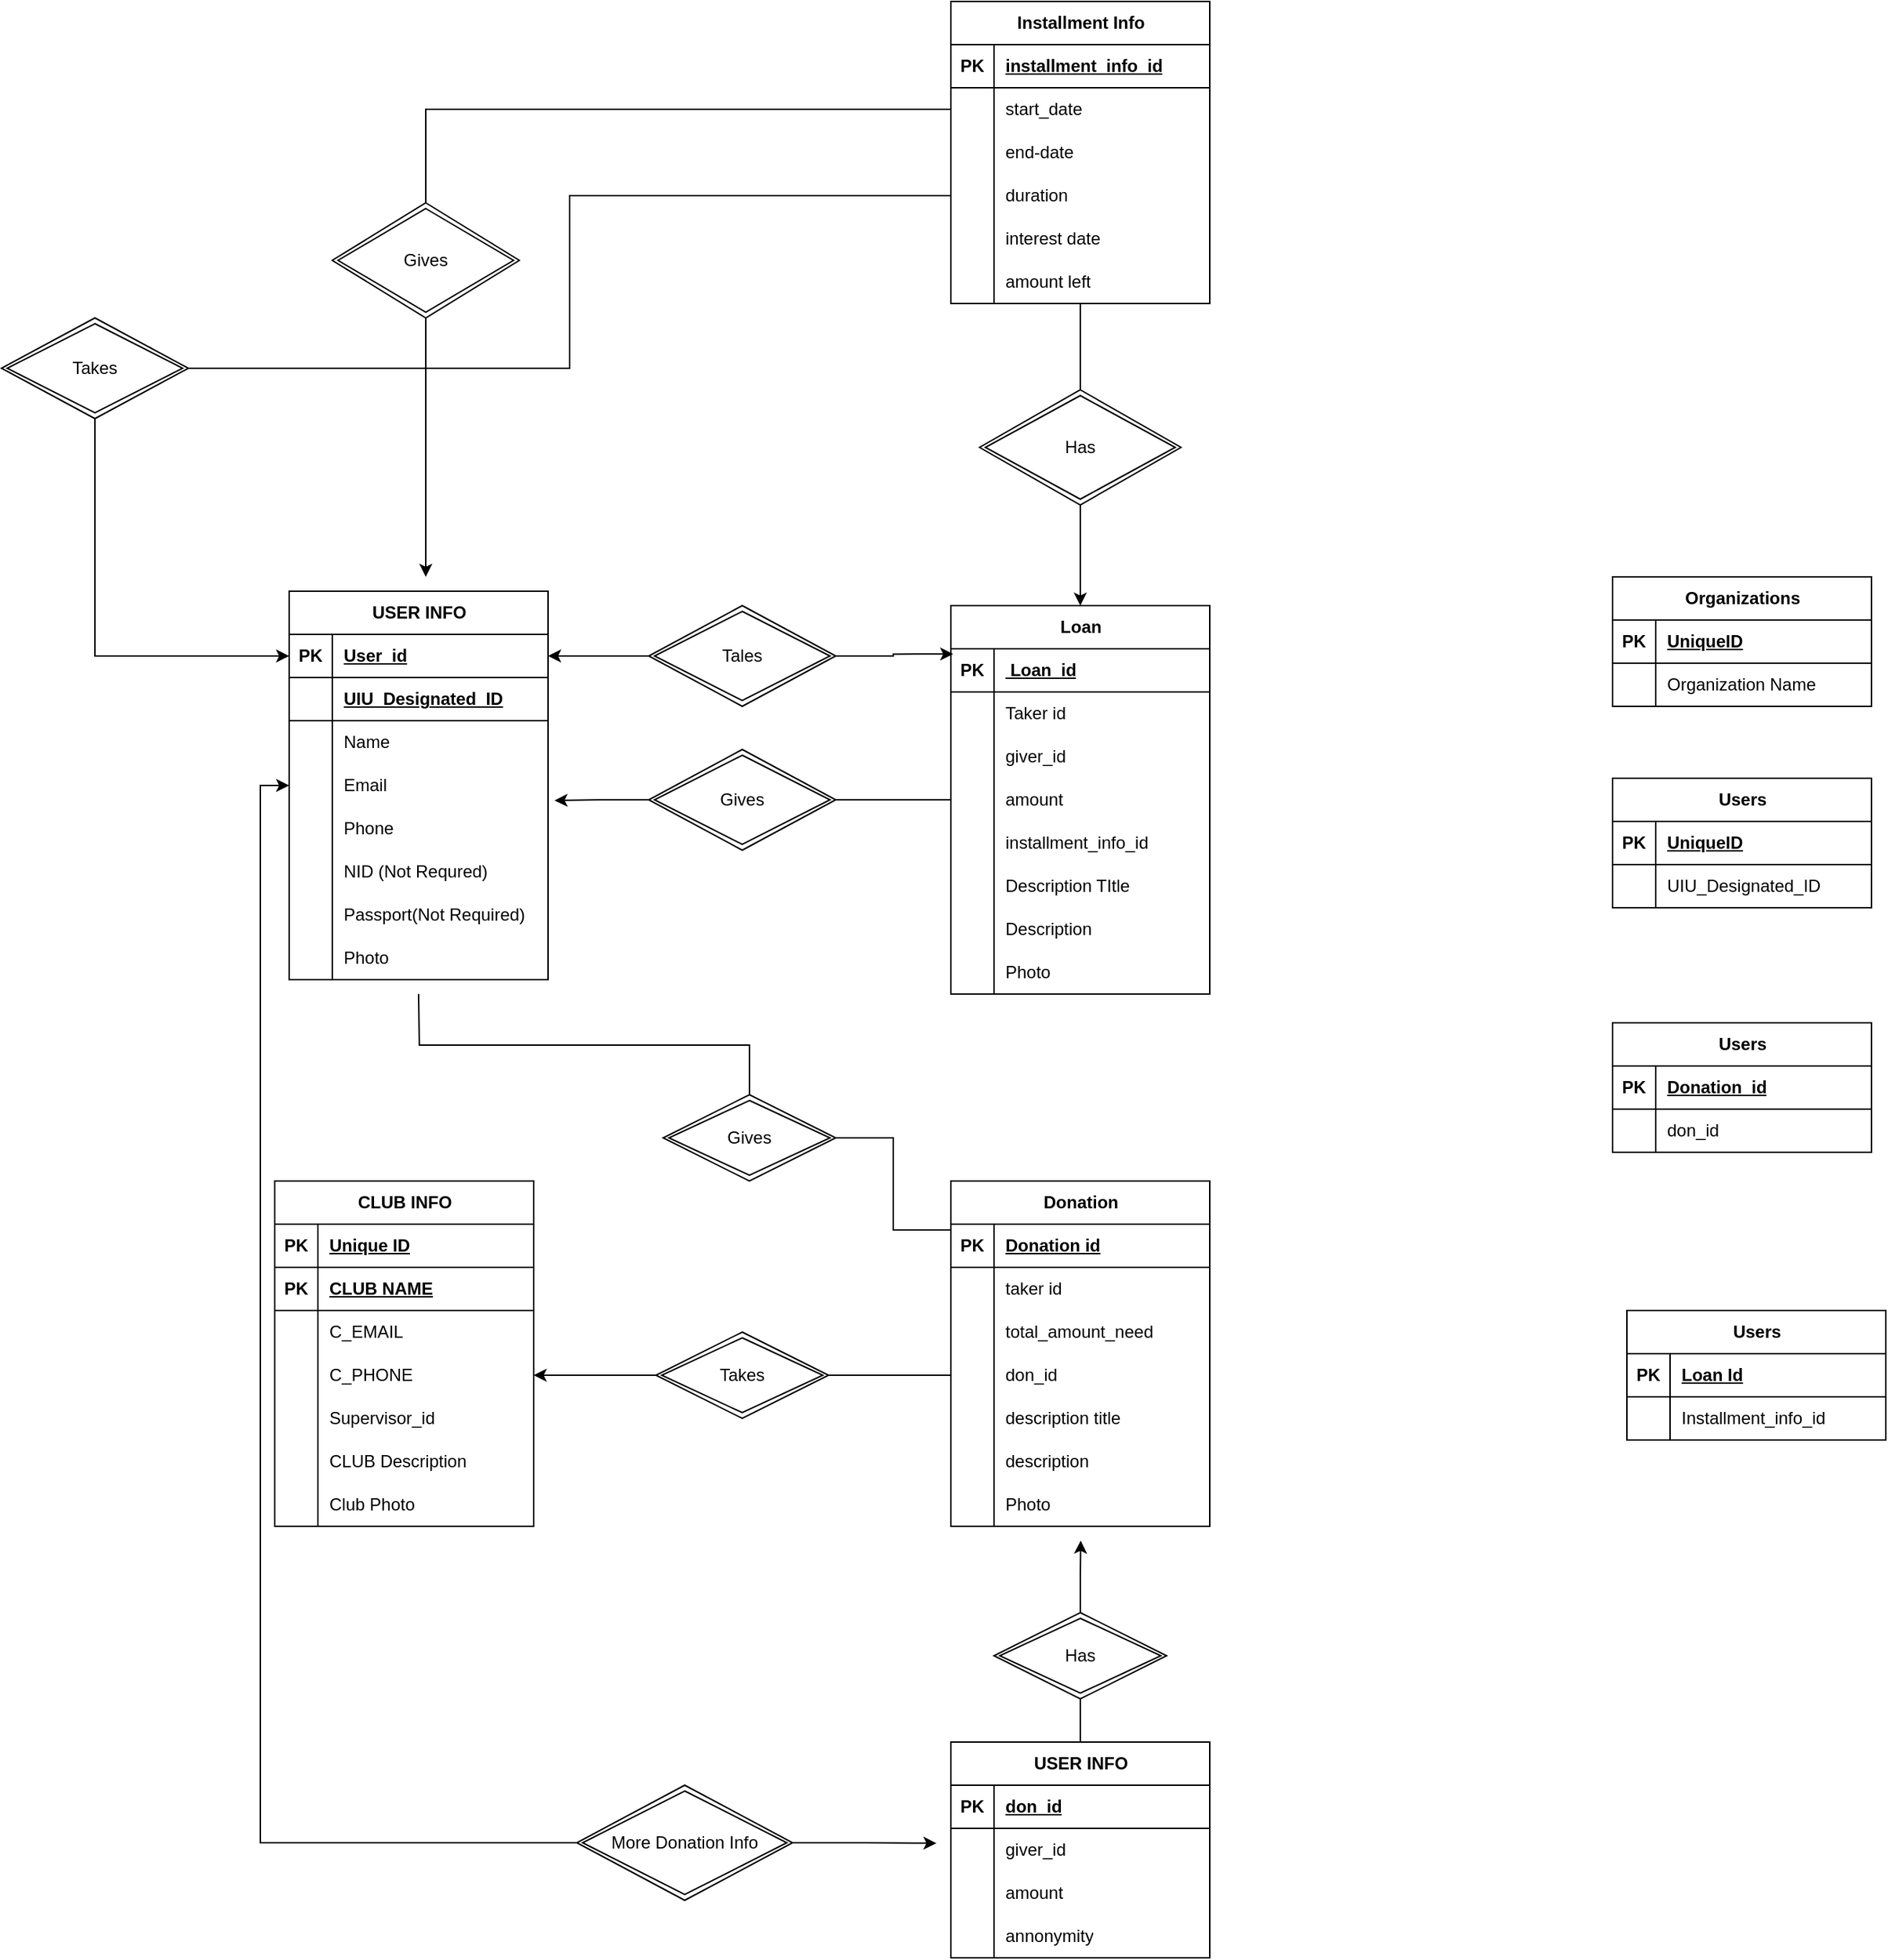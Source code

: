<mxfile version="26.3.0">
  <diagram name="Page-1" id="JSoFrZAqTattSQEUbo2t">
    <mxGraphModel dx="1440" dy="1923" grid="1" gridSize="10" guides="1" tooltips="1" connect="1" arrows="1" fold="1" page="1" pageScale="1" pageWidth="850" pageHeight="1100" math="0" shadow="0">
      <root>
        <mxCell id="0" />
        <mxCell id="1" parent="0" />
        <mxCell id="SuRza08SooDl7gXVNGam-1" value="Users" style="shape=table;startSize=30;container=1;collapsible=1;childLayout=tableLayout;fixedRows=1;rowLines=0;fontStyle=1;align=center;resizeLast=1;html=1;" parent="1" vertex="1">
          <mxGeometry x="1310" y="250" width="180" height="90" as="geometry" />
        </mxCell>
        <mxCell id="SuRza08SooDl7gXVNGam-2" value="" style="shape=tableRow;horizontal=0;startSize=0;swimlaneHead=0;swimlaneBody=0;fillColor=none;collapsible=0;dropTarget=0;points=[[0,0.5],[1,0.5]];portConstraint=eastwest;top=0;left=0;right=0;bottom=1;" parent="SuRza08SooDl7gXVNGam-1" vertex="1">
          <mxGeometry y="30" width="180" height="30" as="geometry" />
        </mxCell>
        <mxCell id="SuRza08SooDl7gXVNGam-3" value="PK" style="shape=partialRectangle;connectable=0;fillColor=none;top=0;left=0;bottom=0;right=0;fontStyle=1;overflow=hidden;whiteSpace=wrap;html=1;" parent="SuRza08SooDl7gXVNGam-2" vertex="1">
          <mxGeometry width="30" height="30" as="geometry">
            <mxRectangle width="30" height="30" as="alternateBounds" />
          </mxGeometry>
        </mxCell>
        <mxCell id="SuRza08SooDl7gXVNGam-4" value="UniqueID" style="shape=partialRectangle;connectable=0;fillColor=none;top=0;left=0;bottom=0;right=0;align=left;spacingLeft=6;fontStyle=5;overflow=hidden;whiteSpace=wrap;html=1;" parent="SuRza08SooDl7gXVNGam-2" vertex="1">
          <mxGeometry x="30" width="150" height="30" as="geometry">
            <mxRectangle width="150" height="30" as="alternateBounds" />
          </mxGeometry>
        </mxCell>
        <mxCell id="SuRza08SooDl7gXVNGam-5" value="" style="shape=tableRow;horizontal=0;startSize=0;swimlaneHead=0;swimlaneBody=0;fillColor=none;collapsible=0;dropTarget=0;points=[[0,0.5],[1,0.5]];portConstraint=eastwest;top=0;left=0;right=0;bottom=0;" parent="SuRza08SooDl7gXVNGam-1" vertex="1">
          <mxGeometry y="60" width="180" height="30" as="geometry" />
        </mxCell>
        <mxCell id="SuRza08SooDl7gXVNGam-6" value="" style="shape=partialRectangle;connectable=0;fillColor=none;top=0;left=0;bottom=0;right=0;editable=1;overflow=hidden;whiteSpace=wrap;html=1;" parent="SuRza08SooDl7gXVNGam-5" vertex="1">
          <mxGeometry width="30" height="30" as="geometry">
            <mxRectangle width="30" height="30" as="alternateBounds" />
          </mxGeometry>
        </mxCell>
        <mxCell id="SuRza08SooDl7gXVNGam-7" value="UIU_Designated_ID" style="shape=partialRectangle;connectable=0;fillColor=none;top=0;left=0;bottom=0;right=0;align=left;spacingLeft=6;overflow=hidden;whiteSpace=wrap;html=1;" parent="SuRza08SooDl7gXVNGam-5" vertex="1">
          <mxGeometry x="30" width="150" height="30" as="geometry">
            <mxRectangle width="150" height="30" as="alternateBounds" />
          </mxGeometry>
        </mxCell>
        <mxCell id="SuRza08SooDl7gXVNGam-14" value="USER INFO" style="shape=table;startSize=30;container=1;collapsible=1;childLayout=tableLayout;fixedRows=1;rowLines=0;fontStyle=1;align=center;resizeLast=1;html=1;" parent="1" vertex="1">
          <mxGeometry x="390" y="120" width="180" height="270" as="geometry" />
        </mxCell>
        <mxCell id="SuRza08SooDl7gXVNGam-15" value="" style="shape=tableRow;horizontal=0;startSize=0;swimlaneHead=0;swimlaneBody=0;fillColor=none;collapsible=0;dropTarget=0;points=[[0,0.5],[1,0.5]];portConstraint=eastwest;top=0;left=0;right=0;bottom=1;" parent="SuRza08SooDl7gXVNGam-14" vertex="1">
          <mxGeometry y="30" width="180" height="30" as="geometry" />
        </mxCell>
        <mxCell id="SuRza08SooDl7gXVNGam-16" value="PK" style="shape=partialRectangle;connectable=0;fillColor=none;top=0;left=0;bottom=0;right=0;fontStyle=1;overflow=hidden;whiteSpace=wrap;html=1;" parent="SuRza08SooDl7gXVNGam-15" vertex="1">
          <mxGeometry width="30" height="30" as="geometry">
            <mxRectangle width="30" height="30" as="alternateBounds" />
          </mxGeometry>
        </mxCell>
        <mxCell id="SuRza08SooDl7gXVNGam-17" value="User_id" style="shape=partialRectangle;connectable=0;fillColor=none;top=0;left=0;bottom=0;right=0;align=left;spacingLeft=6;fontStyle=5;overflow=hidden;whiteSpace=wrap;html=1;" parent="SuRza08SooDl7gXVNGam-15" vertex="1">
          <mxGeometry x="30" width="150" height="30" as="geometry">
            <mxRectangle width="150" height="30" as="alternateBounds" />
          </mxGeometry>
        </mxCell>
        <mxCell id="fx7w7LHp9TPqSyoO4NJQ-64" value="" style="shape=tableRow;horizontal=0;startSize=0;swimlaneHead=0;swimlaneBody=0;fillColor=none;collapsible=0;dropTarget=0;points=[[0,0.5],[1,0.5]];portConstraint=eastwest;top=0;left=0;right=0;bottom=1;" vertex="1" parent="SuRza08SooDl7gXVNGam-14">
          <mxGeometry y="60" width="180" height="30" as="geometry" />
        </mxCell>
        <mxCell id="fx7w7LHp9TPqSyoO4NJQ-65" value="&lt;div&gt;&lt;br&gt;&lt;/div&gt;&lt;div&gt;&lt;br&gt;&lt;/div&gt;" style="shape=partialRectangle;connectable=0;fillColor=none;top=0;left=0;bottom=0;right=0;fontStyle=1;overflow=hidden;whiteSpace=wrap;html=1;" vertex="1" parent="fx7w7LHp9TPqSyoO4NJQ-64">
          <mxGeometry width="30" height="30" as="geometry">
            <mxRectangle width="30" height="30" as="alternateBounds" />
          </mxGeometry>
        </mxCell>
        <mxCell id="fx7w7LHp9TPqSyoO4NJQ-66" value="UIU_Designated_ID" style="shape=partialRectangle;connectable=0;fillColor=none;top=0;left=0;bottom=0;right=0;align=left;spacingLeft=6;fontStyle=5;overflow=hidden;whiteSpace=wrap;html=1;" vertex="1" parent="fx7w7LHp9TPqSyoO4NJQ-64">
          <mxGeometry x="30" width="150" height="30" as="geometry">
            <mxRectangle width="150" height="30" as="alternateBounds" />
          </mxGeometry>
        </mxCell>
        <mxCell id="SuRza08SooDl7gXVNGam-18" value="" style="shape=tableRow;horizontal=0;startSize=0;swimlaneHead=0;swimlaneBody=0;fillColor=none;collapsible=0;dropTarget=0;points=[[0,0.5],[1,0.5]];portConstraint=eastwest;top=0;left=0;right=0;bottom=0;" parent="SuRza08SooDl7gXVNGam-14" vertex="1">
          <mxGeometry y="90" width="180" height="30" as="geometry" />
        </mxCell>
        <mxCell id="SuRza08SooDl7gXVNGam-19" value="" style="shape=partialRectangle;connectable=0;fillColor=none;top=0;left=0;bottom=0;right=0;editable=1;overflow=hidden;whiteSpace=wrap;html=1;" parent="SuRza08SooDl7gXVNGam-18" vertex="1">
          <mxGeometry width="30" height="30" as="geometry">
            <mxRectangle width="30" height="30" as="alternateBounds" />
          </mxGeometry>
        </mxCell>
        <mxCell id="SuRza08SooDl7gXVNGam-20" value="Name" style="shape=partialRectangle;connectable=0;fillColor=none;top=0;left=0;bottom=0;right=0;align=left;spacingLeft=6;overflow=hidden;whiteSpace=wrap;html=1;" parent="SuRza08SooDl7gXVNGam-18" vertex="1">
          <mxGeometry x="30" width="150" height="30" as="geometry">
            <mxRectangle width="150" height="30" as="alternateBounds" />
          </mxGeometry>
        </mxCell>
        <mxCell id="SuRza08SooDl7gXVNGam-21" value="" style="shape=tableRow;horizontal=0;startSize=0;swimlaneHead=0;swimlaneBody=0;fillColor=none;collapsible=0;dropTarget=0;points=[[0,0.5],[1,0.5]];portConstraint=eastwest;top=0;left=0;right=0;bottom=0;" parent="SuRza08SooDl7gXVNGam-14" vertex="1">
          <mxGeometry y="120" width="180" height="30" as="geometry" />
        </mxCell>
        <mxCell id="SuRza08SooDl7gXVNGam-22" value="" style="shape=partialRectangle;connectable=0;fillColor=none;top=0;left=0;bottom=0;right=0;editable=1;overflow=hidden;whiteSpace=wrap;html=1;" parent="SuRza08SooDl7gXVNGam-21" vertex="1">
          <mxGeometry width="30" height="30" as="geometry">
            <mxRectangle width="30" height="30" as="alternateBounds" />
          </mxGeometry>
        </mxCell>
        <mxCell id="SuRza08SooDl7gXVNGam-23" value="Email" style="shape=partialRectangle;connectable=0;fillColor=none;top=0;left=0;bottom=0;right=0;align=left;spacingLeft=6;overflow=hidden;whiteSpace=wrap;html=1;" parent="SuRza08SooDl7gXVNGam-21" vertex="1">
          <mxGeometry x="30" width="150" height="30" as="geometry">
            <mxRectangle width="150" height="30" as="alternateBounds" />
          </mxGeometry>
        </mxCell>
        <mxCell id="SuRza08SooDl7gXVNGam-24" value="" style="shape=tableRow;horizontal=0;startSize=0;swimlaneHead=0;swimlaneBody=0;fillColor=none;collapsible=0;dropTarget=0;points=[[0,0.5],[1,0.5]];portConstraint=eastwest;top=0;left=0;right=0;bottom=0;" parent="SuRza08SooDl7gXVNGam-14" vertex="1">
          <mxGeometry y="150" width="180" height="30" as="geometry" />
        </mxCell>
        <mxCell id="SuRza08SooDl7gXVNGam-25" value="" style="shape=partialRectangle;connectable=0;fillColor=none;top=0;left=0;bottom=0;right=0;editable=1;overflow=hidden;whiteSpace=wrap;html=1;" parent="SuRza08SooDl7gXVNGam-24" vertex="1">
          <mxGeometry width="30" height="30" as="geometry">
            <mxRectangle width="30" height="30" as="alternateBounds" />
          </mxGeometry>
        </mxCell>
        <mxCell id="SuRza08SooDl7gXVNGam-26" value="Phone" style="shape=partialRectangle;connectable=0;fillColor=none;top=0;left=0;bottom=0;right=0;align=left;spacingLeft=6;overflow=hidden;whiteSpace=wrap;html=1;" parent="SuRza08SooDl7gXVNGam-24" vertex="1">
          <mxGeometry x="30" width="150" height="30" as="geometry">
            <mxRectangle width="150" height="30" as="alternateBounds" />
          </mxGeometry>
        </mxCell>
        <mxCell id="SuRza08SooDl7gXVNGam-31" value="" style="shape=tableRow;horizontal=0;startSize=0;swimlaneHead=0;swimlaneBody=0;fillColor=none;collapsible=0;dropTarget=0;points=[[0,0.5],[1,0.5]];portConstraint=eastwest;top=0;left=0;right=0;bottom=0;" parent="SuRza08SooDl7gXVNGam-14" vertex="1">
          <mxGeometry y="180" width="180" height="30" as="geometry" />
        </mxCell>
        <mxCell id="SuRza08SooDl7gXVNGam-32" value="" style="shape=partialRectangle;connectable=0;fillColor=none;top=0;left=0;bottom=0;right=0;editable=1;overflow=hidden;whiteSpace=wrap;html=1;" parent="SuRza08SooDl7gXVNGam-31" vertex="1">
          <mxGeometry width="30" height="30" as="geometry">
            <mxRectangle width="30" height="30" as="alternateBounds" />
          </mxGeometry>
        </mxCell>
        <mxCell id="SuRza08SooDl7gXVNGam-33" value="NID (Not Requred)" style="shape=partialRectangle;connectable=0;fillColor=none;top=0;left=0;bottom=0;right=0;align=left;spacingLeft=6;overflow=hidden;whiteSpace=wrap;html=1;" parent="SuRza08SooDl7gXVNGam-31" vertex="1">
          <mxGeometry x="30" width="150" height="30" as="geometry">
            <mxRectangle width="150" height="30" as="alternateBounds" />
          </mxGeometry>
        </mxCell>
        <mxCell id="SuRza08SooDl7gXVNGam-34" value="" style="shape=tableRow;horizontal=0;startSize=0;swimlaneHead=0;swimlaneBody=0;fillColor=none;collapsible=0;dropTarget=0;points=[[0,0.5],[1,0.5]];portConstraint=eastwest;top=0;left=0;right=0;bottom=0;" parent="SuRza08SooDl7gXVNGam-14" vertex="1">
          <mxGeometry y="210" width="180" height="30" as="geometry" />
        </mxCell>
        <mxCell id="SuRza08SooDl7gXVNGam-35" value="" style="shape=partialRectangle;connectable=0;fillColor=none;top=0;left=0;bottom=0;right=0;editable=1;overflow=hidden;whiteSpace=wrap;html=1;" parent="SuRza08SooDl7gXVNGam-34" vertex="1">
          <mxGeometry width="30" height="30" as="geometry">
            <mxRectangle width="30" height="30" as="alternateBounds" />
          </mxGeometry>
        </mxCell>
        <mxCell id="SuRza08SooDl7gXVNGam-36" value="Passport(Not Required)" style="shape=partialRectangle;connectable=0;fillColor=none;top=0;left=0;bottom=0;right=0;align=left;spacingLeft=6;overflow=hidden;whiteSpace=wrap;html=1;" parent="SuRza08SooDl7gXVNGam-34" vertex="1">
          <mxGeometry x="30" width="150" height="30" as="geometry">
            <mxRectangle width="150" height="30" as="alternateBounds" />
          </mxGeometry>
        </mxCell>
        <mxCell id="SuRza08SooDl7gXVNGam-63" value="" style="shape=tableRow;horizontal=0;startSize=0;swimlaneHead=0;swimlaneBody=0;fillColor=none;collapsible=0;dropTarget=0;points=[[0,0.5],[1,0.5]];portConstraint=eastwest;top=0;left=0;right=0;bottom=0;" parent="SuRza08SooDl7gXVNGam-14" vertex="1">
          <mxGeometry y="240" width="180" height="30" as="geometry" />
        </mxCell>
        <mxCell id="SuRza08SooDl7gXVNGam-64" value="" style="shape=partialRectangle;connectable=0;fillColor=none;top=0;left=0;bottom=0;right=0;editable=1;overflow=hidden;whiteSpace=wrap;html=1;" parent="SuRza08SooDl7gXVNGam-63" vertex="1">
          <mxGeometry width="30" height="30" as="geometry">
            <mxRectangle width="30" height="30" as="alternateBounds" />
          </mxGeometry>
        </mxCell>
        <mxCell id="SuRza08SooDl7gXVNGam-65" value="Photo" style="shape=partialRectangle;connectable=0;fillColor=none;top=0;left=0;bottom=0;right=0;align=left;spacingLeft=6;overflow=hidden;whiteSpace=wrap;html=1;" parent="SuRza08SooDl7gXVNGam-63" vertex="1">
          <mxGeometry x="30" width="150" height="30" as="geometry">
            <mxRectangle width="150" height="30" as="alternateBounds" />
          </mxGeometry>
        </mxCell>
        <mxCell id="SuRza08SooDl7gXVNGam-37" value="Organizations" style="shape=table;startSize=30;container=1;collapsible=1;childLayout=tableLayout;fixedRows=1;rowLines=0;fontStyle=1;align=center;resizeLast=1;html=1;" parent="1" vertex="1">
          <mxGeometry x="1310" y="110" width="180" height="90" as="geometry" />
        </mxCell>
        <mxCell id="SuRza08SooDl7gXVNGam-38" value="" style="shape=tableRow;horizontal=0;startSize=0;swimlaneHead=0;swimlaneBody=0;fillColor=none;collapsible=0;dropTarget=0;points=[[0,0.5],[1,0.5]];portConstraint=eastwest;top=0;left=0;right=0;bottom=1;" parent="SuRza08SooDl7gXVNGam-37" vertex="1">
          <mxGeometry y="30" width="180" height="30" as="geometry" />
        </mxCell>
        <mxCell id="SuRza08SooDl7gXVNGam-39" value="PK" style="shape=partialRectangle;connectable=0;fillColor=none;top=0;left=0;bottom=0;right=0;fontStyle=1;overflow=hidden;whiteSpace=wrap;html=1;" parent="SuRza08SooDl7gXVNGam-38" vertex="1">
          <mxGeometry width="30" height="30" as="geometry">
            <mxRectangle width="30" height="30" as="alternateBounds" />
          </mxGeometry>
        </mxCell>
        <mxCell id="SuRza08SooDl7gXVNGam-40" value="UniqueID" style="shape=partialRectangle;connectable=0;fillColor=none;top=0;left=0;bottom=0;right=0;align=left;spacingLeft=6;fontStyle=5;overflow=hidden;whiteSpace=wrap;html=1;" parent="SuRza08SooDl7gXVNGam-38" vertex="1">
          <mxGeometry x="30" width="150" height="30" as="geometry">
            <mxRectangle width="150" height="30" as="alternateBounds" />
          </mxGeometry>
        </mxCell>
        <mxCell id="SuRza08SooDl7gXVNGam-41" value="" style="shape=tableRow;horizontal=0;startSize=0;swimlaneHead=0;swimlaneBody=0;fillColor=none;collapsible=0;dropTarget=0;points=[[0,0.5],[1,0.5]];portConstraint=eastwest;top=0;left=0;right=0;bottom=0;" parent="SuRza08SooDl7gXVNGam-37" vertex="1">
          <mxGeometry y="60" width="180" height="30" as="geometry" />
        </mxCell>
        <mxCell id="SuRza08SooDl7gXVNGam-42" value="" style="shape=partialRectangle;connectable=0;fillColor=none;top=0;left=0;bottom=0;right=0;editable=1;overflow=hidden;whiteSpace=wrap;html=1;" parent="SuRza08SooDl7gXVNGam-41" vertex="1">
          <mxGeometry width="30" height="30" as="geometry">
            <mxRectangle width="30" height="30" as="alternateBounds" />
          </mxGeometry>
        </mxCell>
        <mxCell id="SuRza08SooDl7gXVNGam-43" value="Organization Name" style="shape=partialRectangle;connectable=0;fillColor=none;top=0;left=0;bottom=0;right=0;align=left;spacingLeft=6;overflow=hidden;whiteSpace=wrap;html=1;" parent="SuRza08SooDl7gXVNGam-41" vertex="1">
          <mxGeometry x="30" width="150" height="30" as="geometry">
            <mxRectangle width="150" height="30" as="alternateBounds" />
          </mxGeometry>
        </mxCell>
        <mxCell id="SuRza08SooDl7gXVNGam-44" value="CLUB INFO" style="shape=table;startSize=30;container=1;collapsible=1;childLayout=tableLayout;fixedRows=1;rowLines=0;fontStyle=1;align=center;resizeLast=1;html=1;" parent="1" vertex="1">
          <mxGeometry x="380" y="530" width="180" height="240" as="geometry" />
        </mxCell>
        <mxCell id="SuRza08SooDl7gXVNGam-45" value="" style="shape=tableRow;horizontal=0;startSize=0;swimlaneHead=0;swimlaneBody=0;fillColor=none;collapsible=0;dropTarget=0;points=[[0,0.5],[1,0.5]];portConstraint=eastwest;top=0;left=0;right=0;bottom=1;" parent="SuRza08SooDl7gXVNGam-44" vertex="1">
          <mxGeometry y="30" width="180" height="30" as="geometry" />
        </mxCell>
        <mxCell id="SuRza08SooDl7gXVNGam-46" value="PK" style="shape=partialRectangle;connectable=0;fillColor=none;top=0;left=0;bottom=0;right=0;fontStyle=1;overflow=hidden;whiteSpace=wrap;html=1;" parent="SuRza08SooDl7gXVNGam-45" vertex="1">
          <mxGeometry width="30" height="30" as="geometry">
            <mxRectangle width="30" height="30" as="alternateBounds" />
          </mxGeometry>
        </mxCell>
        <mxCell id="SuRza08SooDl7gXVNGam-47" value="Unique ID" style="shape=partialRectangle;connectable=0;fillColor=none;top=0;left=0;bottom=0;right=0;align=left;spacingLeft=6;fontStyle=5;overflow=hidden;whiteSpace=wrap;html=1;" parent="SuRza08SooDl7gXVNGam-45" vertex="1">
          <mxGeometry x="30" width="150" height="30" as="geometry">
            <mxRectangle width="150" height="30" as="alternateBounds" />
          </mxGeometry>
        </mxCell>
        <mxCell id="fx7w7LHp9TPqSyoO4NJQ-67" value="" style="shape=tableRow;horizontal=0;startSize=0;swimlaneHead=0;swimlaneBody=0;fillColor=none;collapsible=0;dropTarget=0;points=[[0,0.5],[1,0.5]];portConstraint=eastwest;top=0;left=0;right=0;bottom=1;" vertex="1" parent="SuRza08SooDl7gXVNGam-44">
          <mxGeometry y="60" width="180" height="30" as="geometry" />
        </mxCell>
        <mxCell id="fx7w7LHp9TPqSyoO4NJQ-68" value="PK" style="shape=partialRectangle;connectable=0;fillColor=none;top=0;left=0;bottom=0;right=0;fontStyle=1;overflow=hidden;whiteSpace=wrap;html=1;" vertex="1" parent="fx7w7LHp9TPqSyoO4NJQ-67">
          <mxGeometry width="30" height="30" as="geometry">
            <mxRectangle width="30" height="30" as="alternateBounds" />
          </mxGeometry>
        </mxCell>
        <mxCell id="fx7w7LHp9TPqSyoO4NJQ-69" value="CLUB NAME" style="shape=partialRectangle;connectable=0;fillColor=none;top=0;left=0;bottom=0;right=0;align=left;spacingLeft=6;fontStyle=5;overflow=hidden;whiteSpace=wrap;html=1;" vertex="1" parent="fx7w7LHp9TPqSyoO4NJQ-67">
          <mxGeometry x="30" width="150" height="30" as="geometry">
            <mxRectangle width="150" height="30" as="alternateBounds" />
          </mxGeometry>
        </mxCell>
        <mxCell id="SuRza08SooDl7gXVNGam-48" value="" style="shape=tableRow;horizontal=0;startSize=0;swimlaneHead=0;swimlaneBody=0;fillColor=none;collapsible=0;dropTarget=0;points=[[0,0.5],[1,0.5]];portConstraint=eastwest;top=0;left=0;right=0;bottom=0;" parent="SuRza08SooDl7gXVNGam-44" vertex="1">
          <mxGeometry y="90" width="180" height="30" as="geometry" />
        </mxCell>
        <mxCell id="SuRza08SooDl7gXVNGam-49" value="" style="shape=partialRectangle;connectable=0;fillColor=none;top=0;left=0;bottom=0;right=0;editable=1;overflow=hidden;whiteSpace=wrap;html=1;" parent="SuRza08SooDl7gXVNGam-48" vertex="1">
          <mxGeometry width="30" height="30" as="geometry">
            <mxRectangle width="30" height="30" as="alternateBounds" />
          </mxGeometry>
        </mxCell>
        <mxCell id="SuRza08SooDl7gXVNGam-50" value="C_EMAIL" style="shape=partialRectangle;connectable=0;fillColor=none;top=0;left=0;bottom=0;right=0;align=left;spacingLeft=6;overflow=hidden;whiteSpace=wrap;html=1;" parent="SuRza08SooDl7gXVNGam-48" vertex="1">
          <mxGeometry x="30" width="150" height="30" as="geometry">
            <mxRectangle width="150" height="30" as="alternateBounds" />
          </mxGeometry>
        </mxCell>
        <mxCell id="SuRza08SooDl7gXVNGam-51" value="" style="shape=tableRow;horizontal=0;startSize=0;swimlaneHead=0;swimlaneBody=0;fillColor=none;collapsible=0;dropTarget=0;points=[[0,0.5],[1,0.5]];portConstraint=eastwest;top=0;left=0;right=0;bottom=0;" parent="SuRza08SooDl7gXVNGam-44" vertex="1">
          <mxGeometry y="120" width="180" height="30" as="geometry" />
        </mxCell>
        <mxCell id="SuRza08SooDl7gXVNGam-52" value="" style="shape=partialRectangle;connectable=0;fillColor=none;top=0;left=0;bottom=0;right=0;editable=1;overflow=hidden;whiteSpace=wrap;html=1;" parent="SuRza08SooDl7gXVNGam-51" vertex="1">
          <mxGeometry width="30" height="30" as="geometry">
            <mxRectangle width="30" height="30" as="alternateBounds" />
          </mxGeometry>
        </mxCell>
        <mxCell id="SuRza08SooDl7gXVNGam-53" value="C_PHONE" style="shape=partialRectangle;connectable=0;fillColor=none;top=0;left=0;bottom=0;right=0;align=left;spacingLeft=6;overflow=hidden;whiteSpace=wrap;html=1;" parent="SuRza08SooDl7gXVNGam-51" vertex="1">
          <mxGeometry x="30" width="150" height="30" as="geometry">
            <mxRectangle width="150" height="30" as="alternateBounds" />
          </mxGeometry>
        </mxCell>
        <mxCell id="SuRza08SooDl7gXVNGam-54" value="" style="shape=tableRow;horizontal=0;startSize=0;swimlaneHead=0;swimlaneBody=0;fillColor=none;collapsible=0;dropTarget=0;points=[[0,0.5],[1,0.5]];portConstraint=eastwest;top=0;left=0;right=0;bottom=0;" parent="SuRza08SooDl7gXVNGam-44" vertex="1">
          <mxGeometry y="150" width="180" height="30" as="geometry" />
        </mxCell>
        <mxCell id="SuRza08SooDl7gXVNGam-55" value="" style="shape=partialRectangle;connectable=0;fillColor=none;top=0;left=0;bottom=0;right=0;editable=1;overflow=hidden;whiteSpace=wrap;html=1;" parent="SuRza08SooDl7gXVNGam-54" vertex="1">
          <mxGeometry width="30" height="30" as="geometry">
            <mxRectangle width="30" height="30" as="alternateBounds" />
          </mxGeometry>
        </mxCell>
        <mxCell id="SuRza08SooDl7gXVNGam-56" value="Supervisor_id" style="shape=partialRectangle;connectable=0;fillColor=none;top=0;left=0;bottom=0;right=0;align=left;spacingLeft=6;overflow=hidden;whiteSpace=wrap;html=1;" parent="SuRza08SooDl7gXVNGam-54" vertex="1">
          <mxGeometry x="30" width="150" height="30" as="geometry">
            <mxRectangle width="150" height="30" as="alternateBounds" />
          </mxGeometry>
        </mxCell>
        <mxCell id="SuRza08SooDl7gXVNGam-57" value="" style="shape=tableRow;horizontal=0;startSize=0;swimlaneHead=0;swimlaneBody=0;fillColor=none;collapsible=0;dropTarget=0;points=[[0,0.5],[1,0.5]];portConstraint=eastwest;top=0;left=0;right=0;bottom=0;" parent="SuRza08SooDl7gXVNGam-44" vertex="1">
          <mxGeometry y="180" width="180" height="30" as="geometry" />
        </mxCell>
        <mxCell id="SuRza08SooDl7gXVNGam-58" value="" style="shape=partialRectangle;connectable=0;fillColor=none;top=0;left=0;bottom=0;right=0;editable=1;overflow=hidden;whiteSpace=wrap;html=1;" parent="SuRza08SooDl7gXVNGam-57" vertex="1">
          <mxGeometry width="30" height="30" as="geometry">
            <mxRectangle width="30" height="30" as="alternateBounds" />
          </mxGeometry>
        </mxCell>
        <mxCell id="SuRza08SooDl7gXVNGam-59" value="CLUB Description" style="shape=partialRectangle;connectable=0;fillColor=none;top=0;left=0;bottom=0;right=0;align=left;spacingLeft=6;overflow=hidden;whiteSpace=wrap;html=1;" parent="SuRza08SooDl7gXVNGam-57" vertex="1">
          <mxGeometry x="30" width="150" height="30" as="geometry">
            <mxRectangle width="150" height="30" as="alternateBounds" />
          </mxGeometry>
        </mxCell>
        <mxCell id="SuRza08SooDl7gXVNGam-60" value="" style="shape=tableRow;horizontal=0;startSize=0;swimlaneHead=0;swimlaneBody=0;fillColor=none;collapsible=0;dropTarget=0;points=[[0,0.5],[1,0.5]];portConstraint=eastwest;top=0;left=0;right=0;bottom=0;" parent="SuRza08SooDl7gXVNGam-44" vertex="1">
          <mxGeometry y="210" width="180" height="30" as="geometry" />
        </mxCell>
        <mxCell id="SuRza08SooDl7gXVNGam-61" value="" style="shape=partialRectangle;connectable=0;fillColor=none;top=0;left=0;bottom=0;right=0;editable=1;overflow=hidden;whiteSpace=wrap;html=1;" parent="SuRza08SooDl7gXVNGam-60" vertex="1">
          <mxGeometry width="30" height="30" as="geometry">
            <mxRectangle width="30" height="30" as="alternateBounds" />
          </mxGeometry>
        </mxCell>
        <mxCell id="SuRza08SooDl7gXVNGam-62" value="Club Photo" style="shape=partialRectangle;connectable=0;fillColor=none;top=0;left=0;bottom=0;right=0;align=left;spacingLeft=6;overflow=hidden;whiteSpace=wrap;html=1;" parent="SuRza08SooDl7gXVNGam-60" vertex="1">
          <mxGeometry x="30" width="150" height="30" as="geometry">
            <mxRectangle width="150" height="30" as="alternateBounds" />
          </mxGeometry>
        </mxCell>
        <mxCell id="fx7w7LHp9TPqSyoO4NJQ-102" style="edgeStyle=orthogonalEdgeStyle;rounded=0;orthogonalLoop=1;jettySize=auto;html=1;exitX=0.5;exitY=1;exitDx=0;exitDy=0;entryX=0.5;entryY=0;entryDx=0;entryDy=0;" edge="1" parent="1" source="fx7w7LHp9TPqSyoO4NJQ-101" target="SuRza08SooDl7gXVNGam-66">
          <mxGeometry relative="1" as="geometry" />
        </mxCell>
        <mxCell id="SuRza08SooDl7gXVNGam-66" value="Loan" style="shape=table;startSize=30;container=1;collapsible=1;childLayout=tableLayout;fixedRows=1;rowLines=0;fontStyle=1;align=center;resizeLast=1;html=1;" parent="1" vertex="1">
          <mxGeometry x="850" y="130" width="180" height="270" as="geometry" />
        </mxCell>
        <mxCell id="SuRza08SooDl7gXVNGam-67" value="" style="shape=tableRow;horizontal=0;startSize=0;swimlaneHead=0;swimlaneBody=0;fillColor=none;collapsible=0;dropTarget=0;points=[[0,0.5],[1,0.5]];portConstraint=eastwest;top=0;left=0;right=0;bottom=1;" parent="SuRza08SooDl7gXVNGam-66" vertex="1">
          <mxGeometry y="30" width="180" height="30" as="geometry" />
        </mxCell>
        <mxCell id="SuRza08SooDl7gXVNGam-68" value="PK" style="shape=partialRectangle;connectable=0;fillColor=none;top=0;left=0;bottom=0;right=0;fontStyle=1;overflow=hidden;whiteSpace=wrap;html=1;" parent="SuRza08SooDl7gXVNGam-67" vertex="1">
          <mxGeometry width="30" height="30" as="geometry">
            <mxRectangle width="30" height="30" as="alternateBounds" />
          </mxGeometry>
        </mxCell>
        <mxCell id="SuRza08SooDl7gXVNGam-69" value="&amp;nbsp;Loan_id" style="shape=partialRectangle;connectable=0;fillColor=none;top=0;left=0;bottom=0;right=0;align=left;spacingLeft=6;fontStyle=5;overflow=hidden;whiteSpace=wrap;html=1;" parent="SuRza08SooDl7gXVNGam-67" vertex="1">
          <mxGeometry x="30" width="150" height="30" as="geometry">
            <mxRectangle width="150" height="30" as="alternateBounds" />
          </mxGeometry>
        </mxCell>
        <mxCell id="SuRza08SooDl7gXVNGam-70" value="" style="shape=tableRow;horizontal=0;startSize=0;swimlaneHead=0;swimlaneBody=0;fillColor=none;collapsible=0;dropTarget=0;points=[[0,0.5],[1,0.5]];portConstraint=eastwest;top=0;left=0;right=0;bottom=0;" parent="SuRza08SooDl7gXVNGam-66" vertex="1">
          <mxGeometry y="60" width="180" height="30" as="geometry" />
        </mxCell>
        <mxCell id="SuRza08SooDl7gXVNGam-71" value="" style="shape=partialRectangle;connectable=0;fillColor=none;top=0;left=0;bottom=0;right=0;editable=1;overflow=hidden;whiteSpace=wrap;html=1;" parent="SuRza08SooDl7gXVNGam-70" vertex="1">
          <mxGeometry width="30" height="30" as="geometry">
            <mxRectangle width="30" height="30" as="alternateBounds" />
          </mxGeometry>
        </mxCell>
        <mxCell id="SuRza08SooDl7gXVNGam-72" value="Taker id" style="shape=partialRectangle;connectable=0;fillColor=none;top=0;left=0;bottom=0;right=0;align=left;spacingLeft=6;overflow=hidden;whiteSpace=wrap;html=1;" parent="SuRza08SooDl7gXVNGam-70" vertex="1">
          <mxGeometry x="30" width="150" height="30" as="geometry">
            <mxRectangle width="150" height="30" as="alternateBounds" />
          </mxGeometry>
        </mxCell>
        <mxCell id="SuRza08SooDl7gXVNGam-73" value="" style="shape=tableRow;horizontal=0;startSize=0;swimlaneHead=0;swimlaneBody=0;fillColor=none;collapsible=0;dropTarget=0;points=[[0,0.5],[1,0.5]];portConstraint=eastwest;top=0;left=0;right=0;bottom=0;" parent="SuRza08SooDl7gXVNGam-66" vertex="1">
          <mxGeometry y="90" width="180" height="30" as="geometry" />
        </mxCell>
        <mxCell id="SuRza08SooDl7gXVNGam-74" value="" style="shape=partialRectangle;connectable=0;fillColor=none;top=0;left=0;bottom=0;right=0;editable=1;overflow=hidden;whiteSpace=wrap;html=1;" parent="SuRza08SooDl7gXVNGam-73" vertex="1">
          <mxGeometry width="30" height="30" as="geometry">
            <mxRectangle width="30" height="30" as="alternateBounds" />
          </mxGeometry>
        </mxCell>
        <mxCell id="SuRza08SooDl7gXVNGam-75" value="giver_id" style="shape=partialRectangle;connectable=0;fillColor=none;top=0;left=0;bottom=0;right=0;align=left;spacingLeft=6;overflow=hidden;whiteSpace=wrap;html=1;" parent="SuRza08SooDl7gXVNGam-73" vertex="1">
          <mxGeometry x="30" width="150" height="30" as="geometry">
            <mxRectangle width="150" height="30" as="alternateBounds" />
          </mxGeometry>
        </mxCell>
        <mxCell id="SuRza08SooDl7gXVNGam-76" value="" style="shape=tableRow;horizontal=0;startSize=0;swimlaneHead=0;swimlaneBody=0;fillColor=none;collapsible=0;dropTarget=0;points=[[0,0.5],[1,0.5]];portConstraint=eastwest;top=0;left=0;right=0;bottom=0;" parent="SuRza08SooDl7gXVNGam-66" vertex="1">
          <mxGeometry y="120" width="180" height="30" as="geometry" />
        </mxCell>
        <mxCell id="SuRza08SooDl7gXVNGam-77" value="" style="shape=partialRectangle;connectable=0;fillColor=none;top=0;left=0;bottom=0;right=0;editable=1;overflow=hidden;whiteSpace=wrap;html=1;" parent="SuRza08SooDl7gXVNGam-76" vertex="1">
          <mxGeometry width="30" height="30" as="geometry">
            <mxRectangle width="30" height="30" as="alternateBounds" />
          </mxGeometry>
        </mxCell>
        <mxCell id="SuRza08SooDl7gXVNGam-78" value="amount" style="shape=partialRectangle;connectable=0;fillColor=none;top=0;left=0;bottom=0;right=0;align=left;spacingLeft=6;overflow=hidden;whiteSpace=wrap;html=1;" parent="SuRza08SooDl7gXVNGam-76" vertex="1">
          <mxGeometry x="30" width="150" height="30" as="geometry">
            <mxRectangle width="150" height="30" as="alternateBounds" />
          </mxGeometry>
        </mxCell>
        <mxCell id="SuRza08SooDl7gXVNGam-79" value="" style="shape=tableRow;horizontal=0;startSize=0;swimlaneHead=0;swimlaneBody=0;fillColor=none;collapsible=0;dropTarget=0;points=[[0,0.5],[1,0.5]];portConstraint=eastwest;top=0;left=0;right=0;bottom=0;" parent="SuRza08SooDl7gXVNGam-66" vertex="1">
          <mxGeometry y="150" width="180" height="30" as="geometry" />
        </mxCell>
        <mxCell id="SuRza08SooDl7gXVNGam-80" value="" style="shape=partialRectangle;connectable=0;fillColor=none;top=0;left=0;bottom=0;right=0;editable=1;overflow=hidden;whiteSpace=wrap;html=1;" parent="SuRza08SooDl7gXVNGam-79" vertex="1">
          <mxGeometry width="30" height="30" as="geometry">
            <mxRectangle width="30" height="30" as="alternateBounds" />
          </mxGeometry>
        </mxCell>
        <mxCell id="SuRza08SooDl7gXVNGam-81" value="installment_info_id" style="shape=partialRectangle;connectable=0;fillColor=none;top=0;left=0;bottom=0;right=0;align=left;spacingLeft=6;overflow=hidden;whiteSpace=wrap;html=1;" parent="SuRza08SooDl7gXVNGam-79" vertex="1">
          <mxGeometry x="30" width="150" height="30" as="geometry">
            <mxRectangle width="150" height="30" as="alternateBounds" />
          </mxGeometry>
        </mxCell>
        <mxCell id="SuRza08SooDl7gXVNGam-82" value="" style="shape=tableRow;horizontal=0;startSize=0;swimlaneHead=0;swimlaneBody=0;fillColor=none;collapsible=0;dropTarget=0;points=[[0,0.5],[1,0.5]];portConstraint=eastwest;top=0;left=0;right=0;bottom=0;" parent="SuRza08SooDl7gXVNGam-66" vertex="1">
          <mxGeometry y="180" width="180" height="30" as="geometry" />
        </mxCell>
        <mxCell id="SuRza08SooDl7gXVNGam-83" value="" style="shape=partialRectangle;connectable=0;fillColor=none;top=0;left=0;bottom=0;right=0;editable=1;overflow=hidden;whiteSpace=wrap;html=1;" parent="SuRza08SooDl7gXVNGam-82" vertex="1">
          <mxGeometry width="30" height="30" as="geometry">
            <mxRectangle width="30" height="30" as="alternateBounds" />
          </mxGeometry>
        </mxCell>
        <mxCell id="SuRza08SooDl7gXVNGam-84" value="Description TItle" style="shape=partialRectangle;connectable=0;fillColor=none;top=0;left=0;bottom=0;right=0;align=left;spacingLeft=6;overflow=hidden;whiteSpace=wrap;html=1;" parent="SuRza08SooDl7gXVNGam-82" vertex="1">
          <mxGeometry x="30" width="150" height="30" as="geometry">
            <mxRectangle width="150" height="30" as="alternateBounds" />
          </mxGeometry>
        </mxCell>
        <mxCell id="SuRza08SooDl7gXVNGam-126" value="" style="shape=tableRow;horizontal=0;startSize=0;swimlaneHead=0;swimlaneBody=0;fillColor=none;collapsible=0;dropTarget=0;points=[[0,0.5],[1,0.5]];portConstraint=eastwest;top=0;left=0;right=0;bottom=0;" parent="SuRza08SooDl7gXVNGam-66" vertex="1">
          <mxGeometry y="210" width="180" height="30" as="geometry" />
        </mxCell>
        <mxCell id="SuRza08SooDl7gXVNGam-127" value="" style="shape=partialRectangle;connectable=0;fillColor=none;top=0;left=0;bottom=0;right=0;editable=1;overflow=hidden;whiteSpace=wrap;html=1;" parent="SuRza08SooDl7gXVNGam-126" vertex="1">
          <mxGeometry width="30" height="30" as="geometry">
            <mxRectangle width="30" height="30" as="alternateBounds" />
          </mxGeometry>
        </mxCell>
        <mxCell id="SuRza08SooDl7gXVNGam-128" value="Description" style="shape=partialRectangle;connectable=0;fillColor=none;top=0;left=0;bottom=0;right=0;align=left;spacingLeft=6;overflow=hidden;whiteSpace=wrap;html=1;" parent="SuRza08SooDl7gXVNGam-126" vertex="1">
          <mxGeometry x="30" width="150" height="30" as="geometry">
            <mxRectangle width="150" height="30" as="alternateBounds" />
          </mxGeometry>
        </mxCell>
        <mxCell id="fx7w7LHp9TPqSyoO4NJQ-23" value="" style="shape=tableRow;horizontal=0;startSize=0;swimlaneHead=0;swimlaneBody=0;fillColor=none;collapsible=0;dropTarget=0;points=[[0,0.5],[1,0.5]];portConstraint=eastwest;top=0;left=0;right=0;bottom=0;" vertex="1" parent="SuRza08SooDl7gXVNGam-66">
          <mxGeometry y="240" width="180" height="30" as="geometry" />
        </mxCell>
        <mxCell id="fx7w7LHp9TPqSyoO4NJQ-24" value="" style="shape=partialRectangle;connectable=0;fillColor=none;top=0;left=0;bottom=0;right=0;editable=1;overflow=hidden;whiteSpace=wrap;html=1;" vertex="1" parent="fx7w7LHp9TPqSyoO4NJQ-23">
          <mxGeometry width="30" height="30" as="geometry">
            <mxRectangle width="30" height="30" as="alternateBounds" />
          </mxGeometry>
        </mxCell>
        <mxCell id="fx7w7LHp9TPqSyoO4NJQ-25" value="Photo" style="shape=partialRectangle;connectable=0;fillColor=none;top=0;left=0;bottom=0;right=0;align=left;spacingLeft=6;overflow=hidden;whiteSpace=wrap;html=1;" vertex="1" parent="fx7w7LHp9TPqSyoO4NJQ-23">
          <mxGeometry x="30" width="150" height="30" as="geometry">
            <mxRectangle width="150" height="30" as="alternateBounds" />
          </mxGeometry>
        </mxCell>
        <mxCell id="SuRza08SooDl7gXVNGam-104" value="Installment Info" style="shape=table;startSize=30;container=1;collapsible=1;childLayout=tableLayout;fixedRows=1;rowLines=0;fontStyle=1;align=center;resizeLast=1;html=1;" parent="1" vertex="1">
          <mxGeometry x="850" y="-290" width="180" height="210" as="geometry" />
        </mxCell>
        <mxCell id="SuRza08SooDl7gXVNGam-105" value="" style="shape=tableRow;horizontal=0;startSize=0;swimlaneHead=0;swimlaneBody=0;fillColor=none;collapsible=0;dropTarget=0;points=[[0,0.5],[1,0.5]];portConstraint=eastwest;top=0;left=0;right=0;bottom=1;" parent="SuRza08SooDl7gXVNGam-104" vertex="1">
          <mxGeometry y="30" width="180" height="30" as="geometry" />
        </mxCell>
        <mxCell id="SuRza08SooDl7gXVNGam-106" value="PK" style="shape=partialRectangle;connectable=0;fillColor=none;top=0;left=0;bottom=0;right=0;fontStyle=1;overflow=hidden;whiteSpace=wrap;html=1;" parent="SuRza08SooDl7gXVNGam-105" vertex="1">
          <mxGeometry width="30" height="30" as="geometry">
            <mxRectangle width="30" height="30" as="alternateBounds" />
          </mxGeometry>
        </mxCell>
        <mxCell id="SuRza08SooDl7gXVNGam-107" value="installment_info_id" style="shape=partialRectangle;connectable=0;fillColor=none;top=0;left=0;bottom=0;right=0;align=left;spacingLeft=6;fontStyle=5;overflow=hidden;whiteSpace=wrap;html=1;" parent="SuRza08SooDl7gXVNGam-105" vertex="1">
          <mxGeometry x="30" width="150" height="30" as="geometry">
            <mxRectangle width="150" height="30" as="alternateBounds" />
          </mxGeometry>
        </mxCell>
        <mxCell id="SuRza08SooDl7gXVNGam-111" value="" style="shape=tableRow;horizontal=0;startSize=0;swimlaneHead=0;swimlaneBody=0;fillColor=none;collapsible=0;dropTarget=0;points=[[0,0.5],[1,0.5]];portConstraint=eastwest;top=0;left=0;right=0;bottom=0;" parent="SuRza08SooDl7gXVNGam-104" vertex="1">
          <mxGeometry y="60" width="180" height="30" as="geometry" />
        </mxCell>
        <mxCell id="SuRza08SooDl7gXVNGam-112" value="" style="shape=partialRectangle;connectable=0;fillColor=none;top=0;left=0;bottom=0;right=0;editable=1;overflow=hidden;whiteSpace=wrap;html=1;" parent="SuRza08SooDl7gXVNGam-111" vertex="1">
          <mxGeometry width="30" height="30" as="geometry">
            <mxRectangle width="30" height="30" as="alternateBounds" />
          </mxGeometry>
        </mxCell>
        <mxCell id="SuRza08SooDl7gXVNGam-113" value="start_date" style="shape=partialRectangle;connectable=0;fillColor=none;top=0;left=0;bottom=0;right=0;align=left;spacingLeft=6;overflow=hidden;whiteSpace=wrap;html=1;" parent="SuRza08SooDl7gXVNGam-111" vertex="1">
          <mxGeometry x="30" width="150" height="30" as="geometry">
            <mxRectangle width="150" height="30" as="alternateBounds" />
          </mxGeometry>
        </mxCell>
        <mxCell id="SuRza08SooDl7gXVNGam-114" value="" style="shape=tableRow;horizontal=0;startSize=0;swimlaneHead=0;swimlaneBody=0;fillColor=none;collapsible=0;dropTarget=0;points=[[0,0.5],[1,0.5]];portConstraint=eastwest;top=0;left=0;right=0;bottom=0;" parent="SuRza08SooDl7gXVNGam-104" vertex="1">
          <mxGeometry y="90" width="180" height="30" as="geometry" />
        </mxCell>
        <mxCell id="SuRza08SooDl7gXVNGam-115" value="" style="shape=partialRectangle;connectable=0;fillColor=none;top=0;left=0;bottom=0;right=0;editable=1;overflow=hidden;whiteSpace=wrap;html=1;" parent="SuRza08SooDl7gXVNGam-114" vertex="1">
          <mxGeometry width="30" height="30" as="geometry">
            <mxRectangle width="30" height="30" as="alternateBounds" />
          </mxGeometry>
        </mxCell>
        <mxCell id="SuRza08SooDl7gXVNGam-116" value="end-date" style="shape=partialRectangle;connectable=0;fillColor=none;top=0;left=0;bottom=0;right=0;align=left;spacingLeft=6;overflow=hidden;whiteSpace=wrap;html=1;" parent="SuRza08SooDl7gXVNGam-114" vertex="1">
          <mxGeometry x="30" width="150" height="30" as="geometry">
            <mxRectangle width="150" height="30" as="alternateBounds" />
          </mxGeometry>
        </mxCell>
        <mxCell id="SuRza08SooDl7gXVNGam-117" value="" style="shape=tableRow;horizontal=0;startSize=0;swimlaneHead=0;swimlaneBody=0;fillColor=none;collapsible=0;dropTarget=0;points=[[0,0.5],[1,0.5]];portConstraint=eastwest;top=0;left=0;right=0;bottom=0;" parent="SuRza08SooDl7gXVNGam-104" vertex="1">
          <mxGeometry y="120" width="180" height="30" as="geometry" />
        </mxCell>
        <mxCell id="SuRza08SooDl7gXVNGam-118" value="" style="shape=partialRectangle;connectable=0;fillColor=none;top=0;left=0;bottom=0;right=0;editable=1;overflow=hidden;whiteSpace=wrap;html=1;" parent="SuRza08SooDl7gXVNGam-117" vertex="1">
          <mxGeometry width="30" height="30" as="geometry">
            <mxRectangle width="30" height="30" as="alternateBounds" />
          </mxGeometry>
        </mxCell>
        <mxCell id="SuRza08SooDl7gXVNGam-119" value="duration" style="shape=partialRectangle;connectable=0;fillColor=none;top=0;left=0;bottom=0;right=0;align=left;spacingLeft=6;overflow=hidden;whiteSpace=wrap;html=1;" parent="SuRza08SooDl7gXVNGam-117" vertex="1">
          <mxGeometry x="30" width="150" height="30" as="geometry">
            <mxRectangle width="150" height="30" as="alternateBounds" />
          </mxGeometry>
        </mxCell>
        <mxCell id="SuRza08SooDl7gXVNGam-120" value="" style="shape=tableRow;horizontal=0;startSize=0;swimlaneHead=0;swimlaneBody=0;fillColor=none;collapsible=0;dropTarget=0;points=[[0,0.5],[1,0.5]];portConstraint=eastwest;top=0;left=0;right=0;bottom=0;" parent="SuRza08SooDl7gXVNGam-104" vertex="1">
          <mxGeometry y="150" width="180" height="30" as="geometry" />
        </mxCell>
        <mxCell id="SuRza08SooDl7gXVNGam-121" value="" style="shape=partialRectangle;connectable=0;fillColor=none;top=0;left=0;bottom=0;right=0;editable=1;overflow=hidden;whiteSpace=wrap;html=1;" parent="SuRza08SooDl7gXVNGam-120" vertex="1">
          <mxGeometry width="30" height="30" as="geometry">
            <mxRectangle width="30" height="30" as="alternateBounds" />
          </mxGeometry>
        </mxCell>
        <mxCell id="SuRza08SooDl7gXVNGam-122" value="interest date" style="shape=partialRectangle;connectable=0;fillColor=none;top=0;left=0;bottom=0;right=0;align=left;spacingLeft=6;overflow=hidden;whiteSpace=wrap;html=1;" parent="SuRza08SooDl7gXVNGam-120" vertex="1">
          <mxGeometry x="30" width="150" height="30" as="geometry">
            <mxRectangle width="150" height="30" as="alternateBounds" />
          </mxGeometry>
        </mxCell>
        <mxCell id="SuRza08SooDl7gXVNGam-123" value="" style="shape=tableRow;horizontal=0;startSize=0;swimlaneHead=0;swimlaneBody=0;fillColor=none;collapsible=0;dropTarget=0;points=[[0,0.5],[1,0.5]];portConstraint=eastwest;top=0;left=0;right=0;bottom=0;" parent="SuRza08SooDl7gXVNGam-104" vertex="1">
          <mxGeometry y="180" width="180" height="30" as="geometry" />
        </mxCell>
        <mxCell id="SuRza08SooDl7gXVNGam-124" value="" style="shape=partialRectangle;connectable=0;fillColor=none;top=0;left=0;bottom=0;right=0;editable=1;overflow=hidden;whiteSpace=wrap;html=1;" parent="SuRza08SooDl7gXVNGam-123" vertex="1">
          <mxGeometry width="30" height="30" as="geometry">
            <mxRectangle width="30" height="30" as="alternateBounds" />
          </mxGeometry>
        </mxCell>
        <mxCell id="SuRza08SooDl7gXVNGam-125" value="amount left" style="shape=partialRectangle;connectable=0;fillColor=none;top=0;left=0;bottom=0;right=0;align=left;spacingLeft=6;overflow=hidden;whiteSpace=wrap;html=1;" parent="SuRza08SooDl7gXVNGam-123" vertex="1">
          <mxGeometry x="30" width="150" height="30" as="geometry">
            <mxRectangle width="150" height="30" as="alternateBounds" />
          </mxGeometry>
        </mxCell>
        <mxCell id="SuRza08SooDl7gXVNGam-129" value="Users" style="shape=table;startSize=30;container=1;collapsible=1;childLayout=tableLayout;fixedRows=1;rowLines=0;fontStyle=1;align=center;resizeLast=1;html=1;" parent="1" vertex="1">
          <mxGeometry x="1320" y="620" width="180" height="90" as="geometry" />
        </mxCell>
        <mxCell id="SuRza08SooDl7gXVNGam-130" value="" style="shape=tableRow;horizontal=0;startSize=0;swimlaneHead=0;swimlaneBody=0;fillColor=none;collapsible=0;dropTarget=0;points=[[0,0.5],[1,0.5]];portConstraint=eastwest;top=0;left=0;right=0;bottom=1;" parent="SuRza08SooDl7gXVNGam-129" vertex="1">
          <mxGeometry y="30" width="180" height="30" as="geometry" />
        </mxCell>
        <mxCell id="SuRza08SooDl7gXVNGam-131" value="PK" style="shape=partialRectangle;connectable=0;fillColor=none;top=0;left=0;bottom=0;right=0;fontStyle=1;overflow=hidden;whiteSpace=wrap;html=1;" parent="SuRza08SooDl7gXVNGam-130" vertex="1">
          <mxGeometry width="30" height="30" as="geometry">
            <mxRectangle width="30" height="30" as="alternateBounds" />
          </mxGeometry>
        </mxCell>
        <mxCell id="SuRza08SooDl7gXVNGam-132" value="Loan Id" style="shape=partialRectangle;connectable=0;fillColor=none;top=0;left=0;bottom=0;right=0;align=left;spacingLeft=6;fontStyle=5;overflow=hidden;whiteSpace=wrap;html=1;" parent="SuRza08SooDl7gXVNGam-130" vertex="1">
          <mxGeometry x="30" width="150" height="30" as="geometry">
            <mxRectangle width="150" height="30" as="alternateBounds" />
          </mxGeometry>
        </mxCell>
        <mxCell id="SuRza08SooDl7gXVNGam-133" value="" style="shape=tableRow;horizontal=0;startSize=0;swimlaneHead=0;swimlaneBody=0;fillColor=none;collapsible=0;dropTarget=0;points=[[0,0.5],[1,0.5]];portConstraint=eastwest;top=0;left=0;right=0;bottom=0;" parent="SuRza08SooDl7gXVNGam-129" vertex="1">
          <mxGeometry y="60" width="180" height="30" as="geometry" />
        </mxCell>
        <mxCell id="SuRza08SooDl7gXVNGam-134" value="" style="shape=partialRectangle;connectable=0;fillColor=none;top=0;left=0;bottom=0;right=0;editable=1;overflow=hidden;whiteSpace=wrap;html=1;" parent="SuRza08SooDl7gXVNGam-133" vertex="1">
          <mxGeometry width="30" height="30" as="geometry">
            <mxRectangle width="30" height="30" as="alternateBounds" />
          </mxGeometry>
        </mxCell>
        <mxCell id="SuRza08SooDl7gXVNGam-135" value="Installment_info_id" style="shape=partialRectangle;connectable=0;fillColor=none;top=0;left=0;bottom=0;right=0;align=left;spacingLeft=6;overflow=hidden;whiteSpace=wrap;html=1;" parent="SuRza08SooDl7gXVNGam-133" vertex="1">
          <mxGeometry x="30" width="150" height="30" as="geometry">
            <mxRectangle width="150" height="30" as="alternateBounds" />
          </mxGeometry>
        </mxCell>
        <mxCell id="fx7w7LHp9TPqSyoO4NJQ-1" value="Donation" style="shape=table;startSize=30;container=1;collapsible=1;childLayout=tableLayout;fixedRows=1;rowLines=0;fontStyle=1;align=center;resizeLast=1;html=1;" vertex="1" parent="1">
          <mxGeometry x="850" y="530" width="180" height="240" as="geometry" />
        </mxCell>
        <mxCell id="fx7w7LHp9TPqSyoO4NJQ-2" value="" style="shape=tableRow;horizontal=0;startSize=0;swimlaneHead=0;swimlaneBody=0;fillColor=none;collapsible=0;dropTarget=0;points=[[0,0.5],[1,0.5]];portConstraint=eastwest;top=0;left=0;right=0;bottom=1;" vertex="1" parent="fx7w7LHp9TPqSyoO4NJQ-1">
          <mxGeometry y="30" width="180" height="30" as="geometry" />
        </mxCell>
        <mxCell id="fx7w7LHp9TPqSyoO4NJQ-3" value="PK" style="shape=partialRectangle;connectable=0;fillColor=none;top=0;left=0;bottom=0;right=0;fontStyle=1;overflow=hidden;whiteSpace=wrap;html=1;" vertex="1" parent="fx7w7LHp9TPqSyoO4NJQ-2">
          <mxGeometry width="30" height="30" as="geometry">
            <mxRectangle width="30" height="30" as="alternateBounds" />
          </mxGeometry>
        </mxCell>
        <mxCell id="fx7w7LHp9TPqSyoO4NJQ-4" value="Donation id" style="shape=partialRectangle;connectable=0;fillColor=none;top=0;left=0;bottom=0;right=0;align=left;spacingLeft=6;fontStyle=5;overflow=hidden;whiteSpace=wrap;html=1;" vertex="1" parent="fx7w7LHp9TPqSyoO4NJQ-2">
          <mxGeometry x="30" width="150" height="30" as="geometry">
            <mxRectangle width="150" height="30" as="alternateBounds" />
          </mxGeometry>
        </mxCell>
        <mxCell id="fx7w7LHp9TPqSyoO4NJQ-5" value="" style="shape=tableRow;horizontal=0;startSize=0;swimlaneHead=0;swimlaneBody=0;fillColor=none;collapsible=0;dropTarget=0;points=[[0,0.5],[1,0.5]];portConstraint=eastwest;top=0;left=0;right=0;bottom=0;" vertex="1" parent="fx7w7LHp9TPqSyoO4NJQ-1">
          <mxGeometry y="60" width="180" height="30" as="geometry" />
        </mxCell>
        <mxCell id="fx7w7LHp9TPqSyoO4NJQ-6" value="" style="shape=partialRectangle;connectable=0;fillColor=none;top=0;left=0;bottom=0;right=0;editable=1;overflow=hidden;whiteSpace=wrap;html=1;" vertex="1" parent="fx7w7LHp9TPqSyoO4NJQ-5">
          <mxGeometry width="30" height="30" as="geometry">
            <mxRectangle width="30" height="30" as="alternateBounds" />
          </mxGeometry>
        </mxCell>
        <mxCell id="fx7w7LHp9TPqSyoO4NJQ-7" value="taker id" style="shape=partialRectangle;connectable=0;fillColor=none;top=0;left=0;bottom=0;right=0;align=left;spacingLeft=6;overflow=hidden;whiteSpace=wrap;html=1;" vertex="1" parent="fx7w7LHp9TPqSyoO4NJQ-5">
          <mxGeometry x="30" width="150" height="30" as="geometry">
            <mxRectangle width="150" height="30" as="alternateBounds" />
          </mxGeometry>
        </mxCell>
        <mxCell id="fx7w7LHp9TPqSyoO4NJQ-8" value="" style="shape=tableRow;horizontal=0;startSize=0;swimlaneHead=0;swimlaneBody=0;fillColor=none;collapsible=0;dropTarget=0;points=[[0,0.5],[1,0.5]];portConstraint=eastwest;top=0;left=0;right=0;bottom=0;" vertex="1" parent="fx7w7LHp9TPqSyoO4NJQ-1">
          <mxGeometry y="90" width="180" height="30" as="geometry" />
        </mxCell>
        <mxCell id="fx7w7LHp9TPqSyoO4NJQ-9" value="" style="shape=partialRectangle;connectable=0;fillColor=none;top=0;left=0;bottom=0;right=0;editable=1;overflow=hidden;whiteSpace=wrap;html=1;" vertex="1" parent="fx7w7LHp9TPqSyoO4NJQ-8">
          <mxGeometry width="30" height="30" as="geometry">
            <mxRectangle width="30" height="30" as="alternateBounds" />
          </mxGeometry>
        </mxCell>
        <mxCell id="fx7w7LHp9TPqSyoO4NJQ-10" value="total_amount_need" style="shape=partialRectangle;connectable=0;fillColor=none;top=0;left=0;bottom=0;right=0;align=left;spacingLeft=6;overflow=hidden;whiteSpace=wrap;html=1;" vertex="1" parent="fx7w7LHp9TPqSyoO4NJQ-8">
          <mxGeometry x="30" width="150" height="30" as="geometry">
            <mxRectangle width="150" height="30" as="alternateBounds" />
          </mxGeometry>
        </mxCell>
        <mxCell id="fx7w7LHp9TPqSyoO4NJQ-11" value="" style="shape=tableRow;horizontal=0;startSize=0;swimlaneHead=0;swimlaneBody=0;fillColor=none;collapsible=0;dropTarget=0;points=[[0,0.5],[1,0.5]];portConstraint=eastwest;top=0;left=0;right=0;bottom=0;" vertex="1" parent="fx7w7LHp9TPqSyoO4NJQ-1">
          <mxGeometry y="120" width="180" height="30" as="geometry" />
        </mxCell>
        <mxCell id="fx7w7LHp9TPqSyoO4NJQ-12" value="" style="shape=partialRectangle;connectable=0;fillColor=none;top=0;left=0;bottom=0;right=0;editable=1;overflow=hidden;whiteSpace=wrap;html=1;" vertex="1" parent="fx7w7LHp9TPqSyoO4NJQ-11">
          <mxGeometry width="30" height="30" as="geometry">
            <mxRectangle width="30" height="30" as="alternateBounds" />
          </mxGeometry>
        </mxCell>
        <mxCell id="fx7w7LHp9TPqSyoO4NJQ-13" value="don_id" style="shape=partialRectangle;connectable=0;fillColor=none;top=0;left=0;bottom=0;right=0;align=left;spacingLeft=6;overflow=hidden;whiteSpace=wrap;html=1;" vertex="1" parent="fx7w7LHp9TPqSyoO4NJQ-11">
          <mxGeometry x="30" width="150" height="30" as="geometry">
            <mxRectangle width="150" height="30" as="alternateBounds" />
          </mxGeometry>
        </mxCell>
        <mxCell id="fx7w7LHp9TPqSyoO4NJQ-14" value="" style="shape=tableRow;horizontal=0;startSize=0;swimlaneHead=0;swimlaneBody=0;fillColor=none;collapsible=0;dropTarget=0;points=[[0,0.5],[1,0.5]];portConstraint=eastwest;top=0;left=0;right=0;bottom=0;" vertex="1" parent="fx7w7LHp9TPqSyoO4NJQ-1">
          <mxGeometry y="150" width="180" height="30" as="geometry" />
        </mxCell>
        <mxCell id="fx7w7LHp9TPqSyoO4NJQ-15" value="" style="shape=partialRectangle;connectable=0;fillColor=none;top=0;left=0;bottom=0;right=0;editable=1;overflow=hidden;whiteSpace=wrap;html=1;" vertex="1" parent="fx7w7LHp9TPqSyoO4NJQ-14">
          <mxGeometry width="30" height="30" as="geometry">
            <mxRectangle width="30" height="30" as="alternateBounds" />
          </mxGeometry>
        </mxCell>
        <mxCell id="fx7w7LHp9TPqSyoO4NJQ-16" value="description title" style="shape=partialRectangle;connectable=0;fillColor=none;top=0;left=0;bottom=0;right=0;align=left;spacingLeft=6;overflow=hidden;whiteSpace=wrap;html=1;" vertex="1" parent="fx7w7LHp9TPqSyoO4NJQ-14">
          <mxGeometry x="30" width="150" height="30" as="geometry">
            <mxRectangle width="150" height="30" as="alternateBounds" />
          </mxGeometry>
        </mxCell>
        <mxCell id="fx7w7LHp9TPqSyoO4NJQ-17" value="" style="shape=tableRow;horizontal=0;startSize=0;swimlaneHead=0;swimlaneBody=0;fillColor=none;collapsible=0;dropTarget=0;points=[[0,0.5],[1,0.5]];portConstraint=eastwest;top=0;left=0;right=0;bottom=0;" vertex="1" parent="fx7w7LHp9TPqSyoO4NJQ-1">
          <mxGeometry y="180" width="180" height="30" as="geometry" />
        </mxCell>
        <mxCell id="fx7w7LHp9TPqSyoO4NJQ-18" value="" style="shape=partialRectangle;connectable=0;fillColor=none;top=0;left=0;bottom=0;right=0;editable=1;overflow=hidden;whiteSpace=wrap;html=1;" vertex="1" parent="fx7w7LHp9TPqSyoO4NJQ-17">
          <mxGeometry width="30" height="30" as="geometry">
            <mxRectangle width="30" height="30" as="alternateBounds" />
          </mxGeometry>
        </mxCell>
        <mxCell id="fx7w7LHp9TPqSyoO4NJQ-19" value="description&amp;nbsp;" style="shape=partialRectangle;connectable=0;fillColor=none;top=0;left=0;bottom=0;right=0;align=left;spacingLeft=6;overflow=hidden;whiteSpace=wrap;html=1;" vertex="1" parent="fx7w7LHp9TPqSyoO4NJQ-17">
          <mxGeometry x="30" width="150" height="30" as="geometry">
            <mxRectangle width="150" height="30" as="alternateBounds" />
          </mxGeometry>
        </mxCell>
        <mxCell id="fx7w7LHp9TPqSyoO4NJQ-20" value="" style="shape=tableRow;horizontal=0;startSize=0;swimlaneHead=0;swimlaneBody=0;fillColor=none;collapsible=0;dropTarget=0;points=[[0,0.5],[1,0.5]];portConstraint=eastwest;top=0;left=0;right=0;bottom=0;" vertex="1" parent="fx7w7LHp9TPqSyoO4NJQ-1">
          <mxGeometry y="210" width="180" height="30" as="geometry" />
        </mxCell>
        <mxCell id="fx7w7LHp9TPqSyoO4NJQ-21" value="" style="shape=partialRectangle;connectable=0;fillColor=none;top=0;left=0;bottom=0;right=0;editable=1;overflow=hidden;whiteSpace=wrap;html=1;" vertex="1" parent="fx7w7LHp9TPqSyoO4NJQ-20">
          <mxGeometry width="30" height="30" as="geometry">
            <mxRectangle width="30" height="30" as="alternateBounds" />
          </mxGeometry>
        </mxCell>
        <mxCell id="fx7w7LHp9TPqSyoO4NJQ-22" value="Photo" style="shape=partialRectangle;connectable=0;fillColor=none;top=0;left=0;bottom=0;right=0;align=left;spacingLeft=6;overflow=hidden;whiteSpace=wrap;html=1;" vertex="1" parent="fx7w7LHp9TPqSyoO4NJQ-20">
          <mxGeometry x="30" width="150" height="30" as="geometry">
            <mxRectangle width="150" height="30" as="alternateBounds" />
          </mxGeometry>
        </mxCell>
        <mxCell id="fx7w7LHp9TPqSyoO4NJQ-26" value="USER INFO" style="shape=table;startSize=30;container=1;collapsible=1;childLayout=tableLayout;fixedRows=1;rowLines=0;fontStyle=1;align=center;resizeLast=1;html=1;" vertex="1" parent="1">
          <mxGeometry x="850" y="920" width="180" height="150" as="geometry" />
        </mxCell>
        <mxCell id="fx7w7LHp9TPqSyoO4NJQ-27" value="" style="shape=tableRow;horizontal=0;startSize=0;swimlaneHead=0;swimlaneBody=0;fillColor=none;collapsible=0;dropTarget=0;points=[[0,0.5],[1,0.5]];portConstraint=eastwest;top=0;left=0;right=0;bottom=1;" vertex="1" parent="fx7w7LHp9TPqSyoO4NJQ-26">
          <mxGeometry y="30" width="180" height="30" as="geometry" />
        </mxCell>
        <mxCell id="fx7w7LHp9TPqSyoO4NJQ-28" value="PK" style="shape=partialRectangle;connectable=0;fillColor=none;top=0;left=0;bottom=0;right=0;fontStyle=1;overflow=hidden;whiteSpace=wrap;html=1;" vertex="1" parent="fx7w7LHp9TPqSyoO4NJQ-27">
          <mxGeometry width="30" height="30" as="geometry">
            <mxRectangle width="30" height="30" as="alternateBounds" />
          </mxGeometry>
        </mxCell>
        <mxCell id="fx7w7LHp9TPqSyoO4NJQ-29" value="don_id" style="shape=partialRectangle;connectable=0;fillColor=none;top=0;left=0;bottom=0;right=0;align=left;spacingLeft=6;fontStyle=5;overflow=hidden;whiteSpace=wrap;html=1;" vertex="1" parent="fx7w7LHp9TPqSyoO4NJQ-27">
          <mxGeometry x="30" width="150" height="30" as="geometry">
            <mxRectangle width="150" height="30" as="alternateBounds" />
          </mxGeometry>
        </mxCell>
        <mxCell id="fx7w7LHp9TPqSyoO4NJQ-30" value="" style="shape=tableRow;horizontal=0;startSize=0;swimlaneHead=0;swimlaneBody=0;fillColor=none;collapsible=0;dropTarget=0;points=[[0,0.5],[1,0.5]];portConstraint=eastwest;top=0;left=0;right=0;bottom=0;" vertex="1" parent="fx7w7LHp9TPqSyoO4NJQ-26">
          <mxGeometry y="60" width="180" height="30" as="geometry" />
        </mxCell>
        <mxCell id="fx7w7LHp9TPqSyoO4NJQ-31" value="" style="shape=partialRectangle;connectable=0;fillColor=none;top=0;left=0;bottom=0;right=0;editable=1;overflow=hidden;whiteSpace=wrap;html=1;" vertex="1" parent="fx7w7LHp9TPqSyoO4NJQ-30">
          <mxGeometry width="30" height="30" as="geometry">
            <mxRectangle width="30" height="30" as="alternateBounds" />
          </mxGeometry>
        </mxCell>
        <mxCell id="fx7w7LHp9TPqSyoO4NJQ-32" value="giver_id" style="shape=partialRectangle;connectable=0;fillColor=none;top=0;left=0;bottom=0;right=0;align=left;spacingLeft=6;overflow=hidden;whiteSpace=wrap;html=1;" vertex="1" parent="fx7w7LHp9TPqSyoO4NJQ-30">
          <mxGeometry x="30" width="150" height="30" as="geometry">
            <mxRectangle width="150" height="30" as="alternateBounds" />
          </mxGeometry>
        </mxCell>
        <mxCell id="fx7w7LHp9TPqSyoO4NJQ-33" value="" style="shape=tableRow;horizontal=0;startSize=0;swimlaneHead=0;swimlaneBody=0;fillColor=none;collapsible=0;dropTarget=0;points=[[0,0.5],[1,0.5]];portConstraint=eastwest;top=0;left=0;right=0;bottom=0;" vertex="1" parent="fx7w7LHp9TPqSyoO4NJQ-26">
          <mxGeometry y="90" width="180" height="30" as="geometry" />
        </mxCell>
        <mxCell id="fx7w7LHp9TPqSyoO4NJQ-34" value="" style="shape=partialRectangle;connectable=0;fillColor=none;top=0;left=0;bottom=0;right=0;editable=1;overflow=hidden;whiteSpace=wrap;html=1;" vertex="1" parent="fx7w7LHp9TPqSyoO4NJQ-33">
          <mxGeometry width="30" height="30" as="geometry">
            <mxRectangle width="30" height="30" as="alternateBounds" />
          </mxGeometry>
        </mxCell>
        <mxCell id="fx7w7LHp9TPqSyoO4NJQ-35" value="amount" style="shape=partialRectangle;connectable=0;fillColor=none;top=0;left=0;bottom=0;right=0;align=left;spacingLeft=6;overflow=hidden;whiteSpace=wrap;html=1;" vertex="1" parent="fx7w7LHp9TPqSyoO4NJQ-33">
          <mxGeometry x="30" width="150" height="30" as="geometry">
            <mxRectangle width="150" height="30" as="alternateBounds" />
          </mxGeometry>
        </mxCell>
        <mxCell id="fx7w7LHp9TPqSyoO4NJQ-36" value="" style="shape=tableRow;horizontal=0;startSize=0;swimlaneHead=0;swimlaneBody=0;fillColor=none;collapsible=0;dropTarget=0;points=[[0,0.5],[1,0.5]];portConstraint=eastwest;top=0;left=0;right=0;bottom=0;" vertex="1" parent="fx7w7LHp9TPqSyoO4NJQ-26">
          <mxGeometry y="120" width="180" height="30" as="geometry" />
        </mxCell>
        <mxCell id="fx7w7LHp9TPqSyoO4NJQ-37" value="" style="shape=partialRectangle;connectable=0;fillColor=none;top=0;left=0;bottom=0;right=0;editable=1;overflow=hidden;whiteSpace=wrap;html=1;" vertex="1" parent="fx7w7LHp9TPqSyoO4NJQ-36">
          <mxGeometry width="30" height="30" as="geometry">
            <mxRectangle width="30" height="30" as="alternateBounds" />
          </mxGeometry>
        </mxCell>
        <mxCell id="fx7w7LHp9TPqSyoO4NJQ-38" value="annonymity" style="shape=partialRectangle;connectable=0;fillColor=none;top=0;left=0;bottom=0;right=0;align=left;spacingLeft=6;overflow=hidden;whiteSpace=wrap;html=1;" vertex="1" parent="fx7w7LHp9TPqSyoO4NJQ-36">
          <mxGeometry x="30" width="150" height="30" as="geometry">
            <mxRectangle width="150" height="30" as="alternateBounds" />
          </mxGeometry>
        </mxCell>
        <mxCell id="fx7w7LHp9TPqSyoO4NJQ-48" value="Users" style="shape=table;startSize=30;container=1;collapsible=1;childLayout=tableLayout;fixedRows=1;rowLines=0;fontStyle=1;align=center;resizeLast=1;html=1;" vertex="1" parent="1">
          <mxGeometry x="1310" y="420" width="180" height="90" as="geometry" />
        </mxCell>
        <mxCell id="fx7w7LHp9TPqSyoO4NJQ-49" value="" style="shape=tableRow;horizontal=0;startSize=0;swimlaneHead=0;swimlaneBody=0;fillColor=none;collapsible=0;dropTarget=0;points=[[0,0.5],[1,0.5]];portConstraint=eastwest;top=0;left=0;right=0;bottom=1;" vertex="1" parent="fx7w7LHp9TPqSyoO4NJQ-48">
          <mxGeometry y="30" width="180" height="30" as="geometry" />
        </mxCell>
        <mxCell id="fx7w7LHp9TPqSyoO4NJQ-50" value="PK" style="shape=partialRectangle;connectable=0;fillColor=none;top=0;left=0;bottom=0;right=0;fontStyle=1;overflow=hidden;whiteSpace=wrap;html=1;" vertex="1" parent="fx7w7LHp9TPqSyoO4NJQ-49">
          <mxGeometry width="30" height="30" as="geometry">
            <mxRectangle width="30" height="30" as="alternateBounds" />
          </mxGeometry>
        </mxCell>
        <mxCell id="fx7w7LHp9TPqSyoO4NJQ-51" value="Donation_id" style="shape=partialRectangle;connectable=0;fillColor=none;top=0;left=0;bottom=0;right=0;align=left;spacingLeft=6;fontStyle=5;overflow=hidden;whiteSpace=wrap;html=1;" vertex="1" parent="fx7w7LHp9TPqSyoO4NJQ-49">
          <mxGeometry x="30" width="150" height="30" as="geometry">
            <mxRectangle width="150" height="30" as="alternateBounds" />
          </mxGeometry>
        </mxCell>
        <mxCell id="fx7w7LHp9TPqSyoO4NJQ-52" value="" style="shape=tableRow;horizontal=0;startSize=0;swimlaneHead=0;swimlaneBody=0;fillColor=none;collapsible=0;dropTarget=0;points=[[0,0.5],[1,0.5]];portConstraint=eastwest;top=0;left=0;right=0;bottom=0;" vertex="1" parent="fx7w7LHp9TPqSyoO4NJQ-48">
          <mxGeometry y="60" width="180" height="30" as="geometry" />
        </mxCell>
        <mxCell id="fx7w7LHp9TPqSyoO4NJQ-53" value="" style="shape=partialRectangle;connectable=0;fillColor=none;top=0;left=0;bottom=0;right=0;editable=1;overflow=hidden;whiteSpace=wrap;html=1;" vertex="1" parent="fx7w7LHp9TPqSyoO4NJQ-52">
          <mxGeometry width="30" height="30" as="geometry">
            <mxRectangle width="30" height="30" as="alternateBounds" />
          </mxGeometry>
        </mxCell>
        <mxCell id="fx7w7LHp9TPqSyoO4NJQ-54" value="don_id" style="shape=partialRectangle;connectable=0;fillColor=none;top=0;left=0;bottom=0;right=0;align=left;spacingLeft=6;overflow=hidden;whiteSpace=wrap;html=1;" vertex="1" parent="fx7w7LHp9TPqSyoO4NJQ-52">
          <mxGeometry x="30" width="150" height="30" as="geometry">
            <mxRectangle width="150" height="30" as="alternateBounds" />
          </mxGeometry>
        </mxCell>
        <mxCell id="fx7w7LHp9TPqSyoO4NJQ-79" style="edgeStyle=orthogonalEdgeStyle;rounded=0;orthogonalLoop=1;jettySize=auto;html=1;exitX=1;exitY=0.5;exitDx=0;exitDy=0;entryX=0;entryY=0.5;entryDx=0;entryDy=0;endArrow=none;startFill=0;" edge="1" parent="1" source="fx7w7LHp9TPqSyoO4NJQ-77" target="SuRza08SooDl7gXVNGam-76">
          <mxGeometry relative="1" as="geometry" />
        </mxCell>
        <mxCell id="fx7w7LHp9TPqSyoO4NJQ-77" value="Gives" style="shape=rhombus;double=1;perimeter=rhombusPerimeter;whiteSpace=wrap;html=1;align=center;" vertex="1" parent="1">
          <mxGeometry x="640" y="230" width="130" height="70" as="geometry" />
        </mxCell>
        <mxCell id="fx7w7LHp9TPqSyoO4NJQ-78" style="edgeStyle=orthogonalEdgeStyle;rounded=0;orthogonalLoop=1;jettySize=auto;html=1;exitX=0;exitY=0.5;exitDx=0;exitDy=0;entryX=1.025;entryY=0.848;entryDx=0;entryDy=0;entryPerimeter=0;" edge="1" parent="1" source="fx7w7LHp9TPqSyoO4NJQ-77" target="SuRza08SooDl7gXVNGam-21">
          <mxGeometry relative="1" as="geometry" />
        </mxCell>
        <mxCell id="fx7w7LHp9TPqSyoO4NJQ-84" style="edgeStyle=orthogonalEdgeStyle;rounded=0;orthogonalLoop=1;jettySize=auto;html=1;exitX=1;exitY=0.5;exitDx=0;exitDy=0;entryX=0;entryY=0.5;entryDx=0;entryDy=0;endArrow=none;startFill=0;" edge="1" parent="1" source="fx7w7LHp9TPqSyoO4NJQ-80" target="fx7w7LHp9TPqSyoO4NJQ-11">
          <mxGeometry relative="1" as="geometry" />
        </mxCell>
        <mxCell id="fx7w7LHp9TPqSyoO4NJQ-91" style="edgeStyle=orthogonalEdgeStyle;rounded=0;orthogonalLoop=1;jettySize=auto;html=1;exitX=0;exitY=0.5;exitDx=0;exitDy=0;entryX=1;entryY=0.5;entryDx=0;entryDy=0;" edge="1" parent="1" source="fx7w7LHp9TPqSyoO4NJQ-80" target="SuRza08SooDl7gXVNGam-51">
          <mxGeometry relative="1" as="geometry" />
        </mxCell>
        <mxCell id="fx7w7LHp9TPqSyoO4NJQ-80" value="Takes" style="shape=rhombus;double=1;perimeter=rhombusPerimeter;whiteSpace=wrap;html=1;align=center;" vertex="1" parent="1">
          <mxGeometry x="645" y="635" width="120" height="60" as="geometry" />
        </mxCell>
        <mxCell id="fx7w7LHp9TPqSyoO4NJQ-86" style="edgeStyle=orthogonalEdgeStyle;rounded=0;orthogonalLoop=1;jettySize=auto;html=1;exitX=0.5;exitY=0;exitDx=0;exitDy=0;endArrow=none;startFill=0;" edge="1" parent="1" source="fx7w7LHp9TPqSyoO4NJQ-85">
          <mxGeometry relative="1" as="geometry">
            <mxPoint x="480" y="400" as="targetPoint" />
          </mxGeometry>
        </mxCell>
        <mxCell id="fx7w7LHp9TPqSyoO4NJQ-85" value="Gives" style="shape=rhombus;double=1;perimeter=rhombusPerimeter;whiteSpace=wrap;html=1;align=center;" vertex="1" parent="1">
          <mxGeometry x="650" y="470" width="120" height="60" as="geometry" />
        </mxCell>
        <mxCell id="fx7w7LHp9TPqSyoO4NJQ-87" style="edgeStyle=orthogonalEdgeStyle;rounded=0;orthogonalLoop=1;jettySize=auto;html=1;exitX=1;exitY=0.5;exitDx=0;exitDy=0;entryX=0.002;entryY=0.133;entryDx=0;entryDy=0;entryPerimeter=0;endArrow=none;startFill=0;" edge="1" parent="1" source="fx7w7LHp9TPqSyoO4NJQ-85" target="fx7w7LHp9TPqSyoO4NJQ-2">
          <mxGeometry relative="1" as="geometry" />
        </mxCell>
        <mxCell id="fx7w7LHp9TPqSyoO4NJQ-89" style="edgeStyle=orthogonalEdgeStyle;rounded=0;orthogonalLoop=1;jettySize=auto;html=1;exitX=0.5;exitY=0;exitDx=0;exitDy=0;" edge="1" parent="1" source="fx7w7LHp9TPqSyoO4NJQ-88">
          <mxGeometry relative="1" as="geometry">
            <mxPoint x="940.286" y="780.0" as="targetPoint" />
          </mxGeometry>
        </mxCell>
        <mxCell id="fx7w7LHp9TPqSyoO4NJQ-90" style="edgeStyle=orthogonalEdgeStyle;rounded=0;orthogonalLoop=1;jettySize=auto;html=1;exitX=0.5;exitY=1;exitDx=0;exitDy=0;entryX=0.5;entryY=0;entryDx=0;entryDy=0;endArrow=none;startFill=0;" edge="1" parent="1" source="fx7w7LHp9TPqSyoO4NJQ-88" target="fx7w7LHp9TPqSyoO4NJQ-26">
          <mxGeometry relative="1" as="geometry" />
        </mxCell>
        <mxCell id="fx7w7LHp9TPqSyoO4NJQ-88" value="Has" style="shape=rhombus;double=1;perimeter=rhombusPerimeter;whiteSpace=wrap;html=1;align=center;" vertex="1" parent="1">
          <mxGeometry x="880" y="830" width="120" height="60" as="geometry" />
        </mxCell>
        <mxCell id="fx7w7LHp9TPqSyoO4NJQ-95" style="edgeStyle=orthogonalEdgeStyle;rounded=0;orthogonalLoop=1;jettySize=auto;html=1;exitX=1;exitY=0.5;exitDx=0;exitDy=0;" edge="1" parent="1" source="fx7w7LHp9TPqSyoO4NJQ-92">
          <mxGeometry relative="1" as="geometry">
            <mxPoint x="840" y="990.333" as="targetPoint" />
          </mxGeometry>
        </mxCell>
        <mxCell id="fx7w7LHp9TPqSyoO4NJQ-92" value="More Donation Info" style="shape=rhombus;double=1;perimeter=rhombusPerimeter;whiteSpace=wrap;html=1;align=center;" vertex="1" parent="1">
          <mxGeometry x="590" y="950" width="150" height="80" as="geometry" />
        </mxCell>
        <mxCell id="fx7w7LHp9TPqSyoO4NJQ-94" style="edgeStyle=orthogonalEdgeStyle;rounded=0;orthogonalLoop=1;jettySize=auto;html=1;exitX=0;exitY=0.5;exitDx=0;exitDy=0;entryX=0;entryY=0.5;entryDx=0;entryDy=0;" edge="1" parent="1" source="fx7w7LHp9TPqSyoO4NJQ-92" target="SuRza08SooDl7gXVNGam-21">
          <mxGeometry relative="1" as="geometry" />
        </mxCell>
        <mxCell id="fx7w7LHp9TPqSyoO4NJQ-100" style="edgeStyle=orthogonalEdgeStyle;rounded=0;orthogonalLoop=1;jettySize=auto;html=1;exitX=0;exitY=0.5;exitDx=0;exitDy=0;" edge="1" parent="1" source="fx7w7LHp9TPqSyoO4NJQ-98" target="SuRza08SooDl7gXVNGam-15">
          <mxGeometry relative="1" as="geometry" />
        </mxCell>
        <mxCell id="fx7w7LHp9TPqSyoO4NJQ-98" value="Tales" style="shape=rhombus;double=1;perimeter=rhombusPerimeter;whiteSpace=wrap;html=1;align=center;" vertex="1" parent="1">
          <mxGeometry x="640" y="130" width="130" height="70" as="geometry" />
        </mxCell>
        <mxCell id="fx7w7LHp9TPqSyoO4NJQ-99" style="edgeStyle=orthogonalEdgeStyle;rounded=0;orthogonalLoop=1;jettySize=auto;html=1;exitX=1;exitY=0.5;exitDx=0;exitDy=0;entryX=0.009;entryY=0.122;entryDx=0;entryDy=0;entryPerimeter=0;" edge="1" parent="1" source="fx7w7LHp9TPqSyoO4NJQ-98" target="SuRza08SooDl7gXVNGam-67">
          <mxGeometry relative="1" as="geometry" />
        </mxCell>
        <mxCell id="fx7w7LHp9TPqSyoO4NJQ-104" style="edgeStyle=orthogonalEdgeStyle;rounded=0;orthogonalLoop=1;jettySize=auto;html=1;exitX=0.5;exitY=0;exitDx=0;exitDy=0;endArrow=none;startFill=0;" edge="1" parent="1" source="fx7w7LHp9TPqSyoO4NJQ-101">
          <mxGeometry relative="1" as="geometry">
            <mxPoint x="940" y="-80" as="targetPoint" />
          </mxGeometry>
        </mxCell>
        <mxCell id="fx7w7LHp9TPqSyoO4NJQ-101" value="Has" style="shape=rhombus;double=1;perimeter=rhombusPerimeter;whiteSpace=wrap;html=1;align=center;" vertex="1" parent="1">
          <mxGeometry x="870" y="-20" width="140" height="80" as="geometry" />
        </mxCell>
        <mxCell id="fx7w7LHp9TPqSyoO4NJQ-106" style="edgeStyle=orthogonalEdgeStyle;rounded=0;orthogonalLoop=1;jettySize=auto;html=1;exitX=0.5;exitY=0;exitDx=0;exitDy=0;entryX=0;entryY=0.5;entryDx=0;entryDy=0;endArrow=none;startFill=0;" edge="1" parent="1" source="fx7w7LHp9TPqSyoO4NJQ-105" target="SuRza08SooDl7gXVNGam-111">
          <mxGeometry relative="1" as="geometry" />
        </mxCell>
        <mxCell id="fx7w7LHp9TPqSyoO4NJQ-107" style="edgeStyle=orthogonalEdgeStyle;rounded=0;orthogonalLoop=1;jettySize=auto;html=1;exitX=0.5;exitY=1;exitDx=0;exitDy=0;" edge="1" parent="1" source="fx7w7LHp9TPqSyoO4NJQ-105">
          <mxGeometry relative="1" as="geometry">
            <mxPoint x="485" y="110" as="targetPoint" />
          </mxGeometry>
        </mxCell>
        <mxCell id="fx7w7LHp9TPqSyoO4NJQ-105" value="Gives" style="shape=rhombus;double=1;perimeter=rhombusPerimeter;whiteSpace=wrap;html=1;align=center;" vertex="1" parent="1">
          <mxGeometry x="420" y="-150" width="130" height="80" as="geometry" />
        </mxCell>
        <mxCell id="fx7w7LHp9TPqSyoO4NJQ-111" style="edgeStyle=orthogonalEdgeStyle;rounded=0;orthogonalLoop=1;jettySize=auto;html=1;exitX=1;exitY=0.5;exitDx=0;exitDy=0;endArrow=none;startFill=0;" edge="1" parent="1" source="fx7w7LHp9TPqSyoO4NJQ-108" target="SuRza08SooDl7gXVNGam-117">
          <mxGeometry relative="1" as="geometry">
            <mxPoint x="840" y="-150" as="targetPoint" />
          </mxGeometry>
        </mxCell>
        <mxCell id="fx7w7LHp9TPqSyoO4NJQ-108" value="Takes" style="shape=rhombus;double=1;perimeter=rhombusPerimeter;whiteSpace=wrap;html=1;align=center;" vertex="1" parent="1">
          <mxGeometry x="190" y="-70" width="130" height="70" as="geometry" />
        </mxCell>
        <mxCell id="fx7w7LHp9TPqSyoO4NJQ-110" style="edgeStyle=orthogonalEdgeStyle;rounded=0;orthogonalLoop=1;jettySize=auto;html=1;exitX=0.5;exitY=1;exitDx=0;exitDy=0;entryX=0;entryY=0.5;entryDx=0;entryDy=0;" edge="1" parent="1" source="fx7w7LHp9TPqSyoO4NJQ-108" target="SuRza08SooDl7gXVNGam-15">
          <mxGeometry relative="1" as="geometry" />
        </mxCell>
      </root>
    </mxGraphModel>
  </diagram>
</mxfile>
